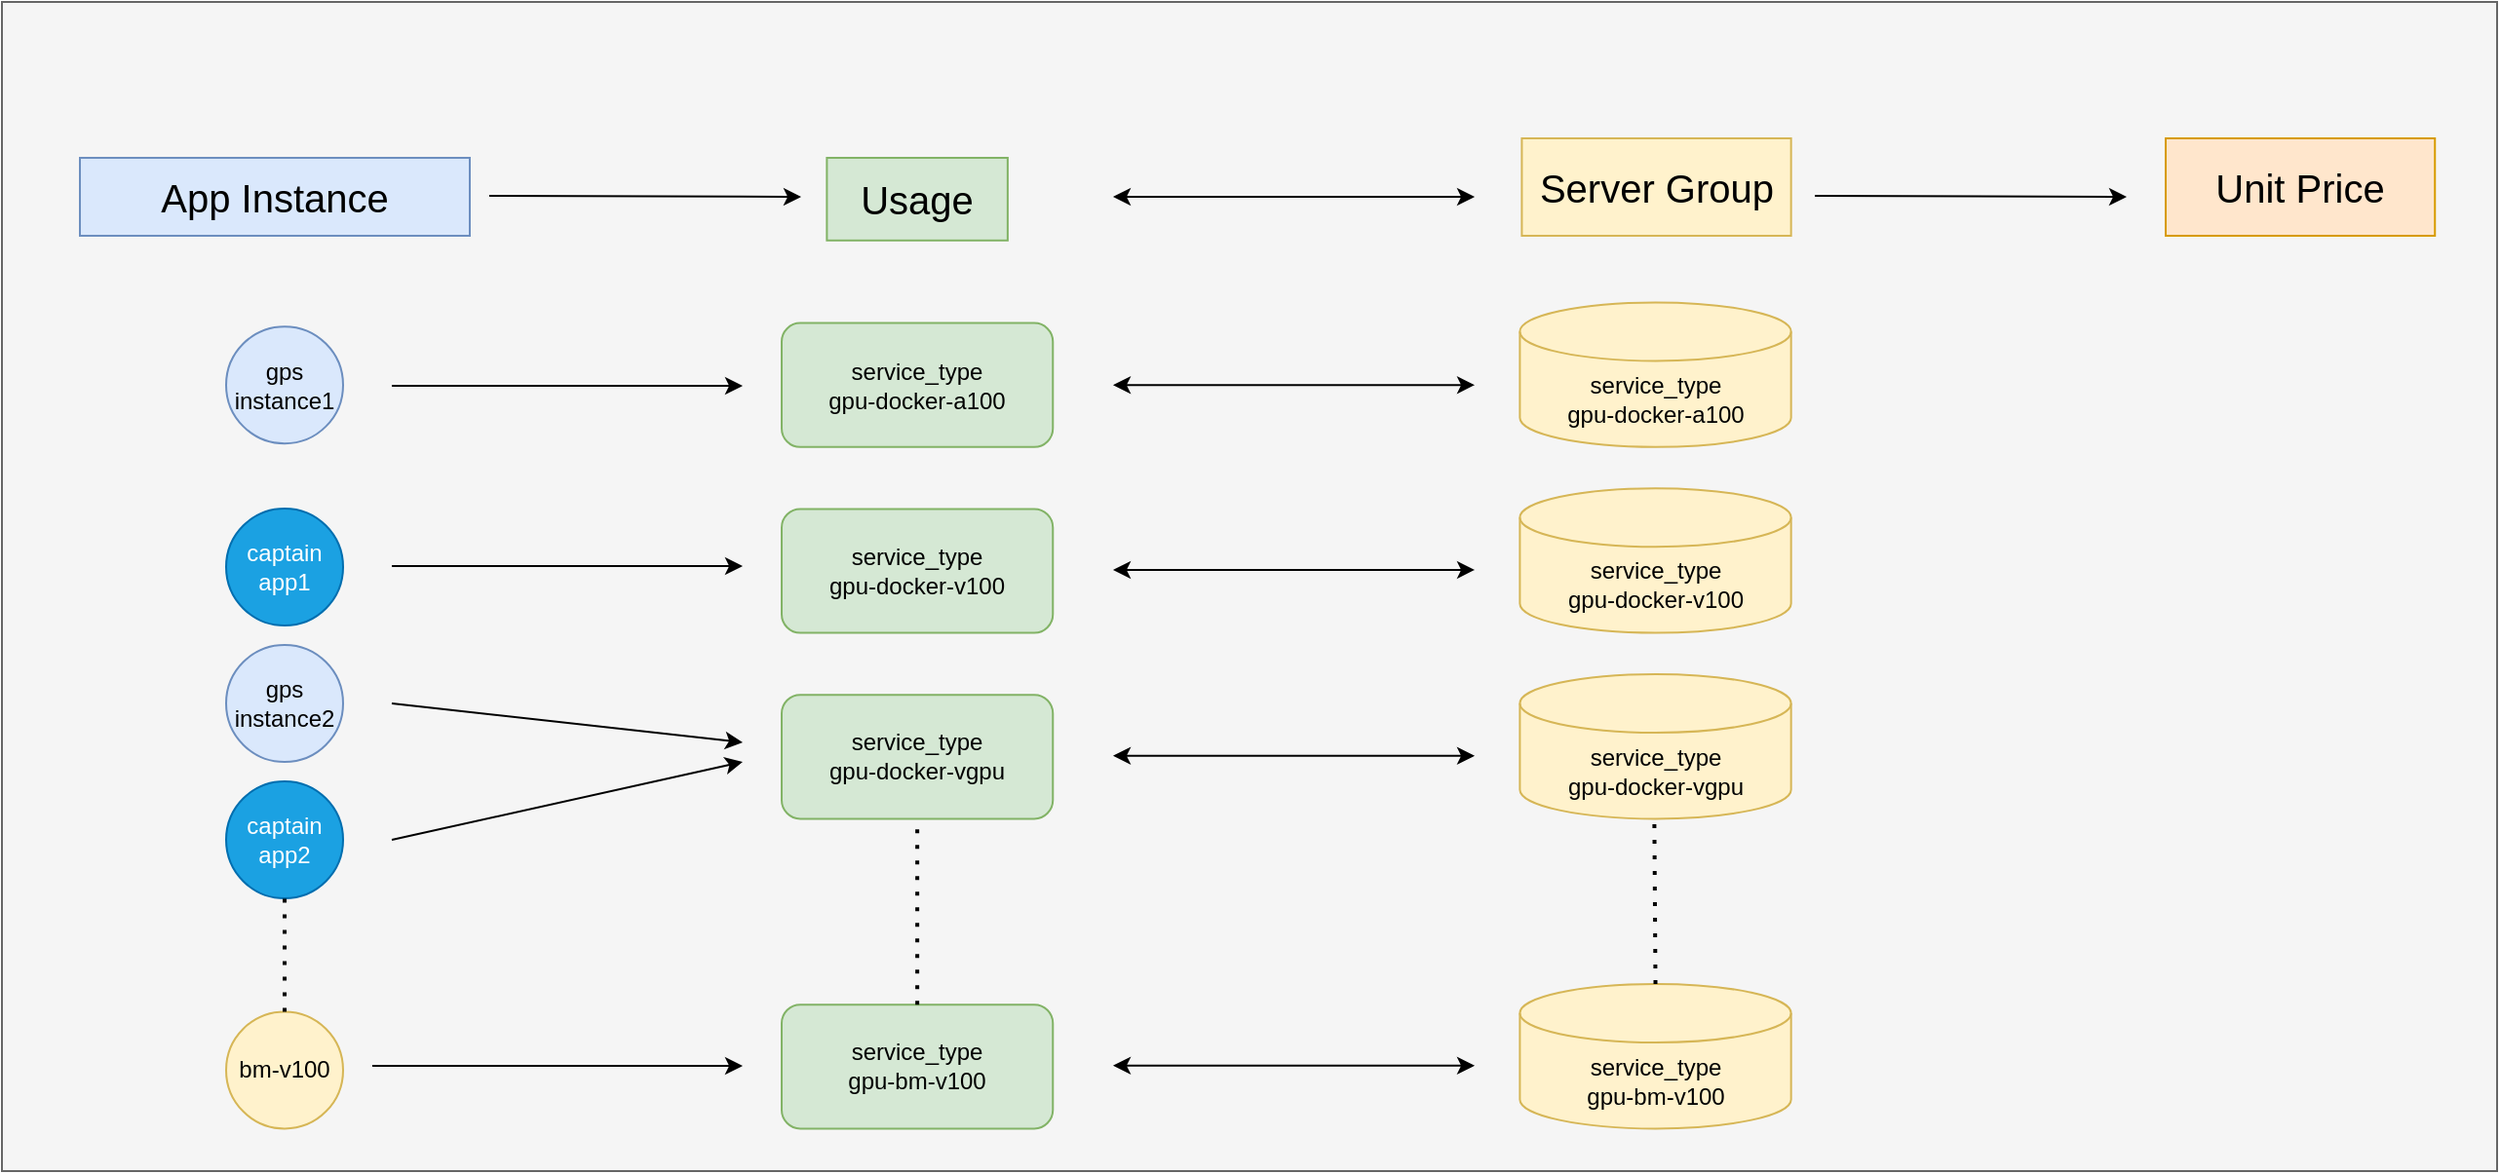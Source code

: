 <mxfile version="21.3.0" type="github">
  <diagram name="Page-1" id="6a6OOwxo6Y9_htjvIanm">
    <mxGraphModel dx="1434" dy="802" grid="1" gridSize="10" guides="1" tooltips="1" connect="1" arrows="1" fold="1" page="1" pageScale="1" pageWidth="850" pageHeight="1100" math="0" shadow="0">
      <root>
        <mxCell id="0" />
        <mxCell id="1" parent="0" />
        <mxCell id="-UJmYH7cU9t-iPEf6zQ2-1" value="" style="rounded=0;whiteSpace=wrap;html=1;fillColor=#f5f5f5;fontColor=#333333;strokeColor=#666666;" parent="1" vertex="1">
          <mxGeometry x="280" y="40" width="1280" height="600" as="geometry" />
        </mxCell>
        <mxCell id="wqtQaAzmY_qlGZJuY417-5" value="" style="group" parent="1" vertex="1" connectable="0">
          <mxGeometry x="849.999" y="120" width="347.826" height="498.2" as="geometry" />
        </mxCell>
        <mxCell id="UZ_lWxhkcz9oKxHN5GgZ-26" value="" style="endArrow=classic;startArrow=classic;html=1;rounded=0;" parent="wqtQaAzmY_qlGZJuY417-5" edge="1">
          <mxGeometry width="50" height="50" relative="1" as="geometry">
            <mxPoint y="116.6" as="sourcePoint" />
            <mxPoint x="185.507" y="116.6" as="targetPoint" />
          </mxGeometry>
        </mxCell>
        <mxCell id="UZ_lWxhkcz9oKxHN5GgZ-27" value="" style="endArrow=classic;startArrow=classic;html=1;rounded=0;" parent="wqtQaAzmY_qlGZJuY417-5" edge="1">
          <mxGeometry width="50" height="50" relative="1" as="geometry">
            <mxPoint y="211.47" as="sourcePoint" />
            <mxPoint x="185.507" y="211.47" as="targetPoint" />
          </mxGeometry>
        </mxCell>
        <mxCell id="UZ_lWxhkcz9oKxHN5GgZ-28" value="" style="endArrow=classic;startArrow=classic;html=1;rounded=0;" parent="wqtQaAzmY_qlGZJuY417-5" edge="1">
          <mxGeometry width="50" height="50" relative="1" as="geometry">
            <mxPoint y="306.87" as="sourcePoint" />
            <mxPoint x="185.507" y="306.87" as="targetPoint" />
          </mxGeometry>
        </mxCell>
        <mxCell id="UZ_lWxhkcz9oKxHN5GgZ-29" value="" style="endArrow=classic;startArrow=classic;html=1;rounded=0;" parent="wqtQaAzmY_qlGZJuY417-5" edge="1">
          <mxGeometry width="50" height="50" relative="1" as="geometry">
            <mxPoint y="465.87" as="sourcePoint" />
            <mxPoint x="185.507" y="465.87" as="targetPoint" />
          </mxGeometry>
        </mxCell>
        <mxCell id="wqtQaAzmY_qlGZJuY417-4" value="" style="group" parent="wqtQaAzmY_qlGZJuY417-5" vertex="1" connectable="0">
          <mxGeometry x="208.696" width="139.13" height="498.2" as="geometry" />
        </mxCell>
        <mxCell id="UZ_lWxhkcz9oKxHN5GgZ-14" value="service_type&lt;br&gt;gpu-docker-a100" style="shape=cylinder3;whiteSpace=wrap;html=1;boundedLbl=1;backgroundOutline=1;size=15;fillColor=#fff2cc;strokeColor=#d6b656;" parent="wqtQaAzmY_qlGZJuY417-4" vertex="1">
          <mxGeometry y="74.2" width="139.13" height="74.2" as="geometry" />
        </mxCell>
        <mxCell id="UZ_lWxhkcz9oKxHN5GgZ-22" value="service_type&lt;br&gt;gpu-docker-v100" style="shape=cylinder3;whiteSpace=wrap;html=1;boundedLbl=1;backgroundOutline=1;size=15;fillColor=#fff2cc;strokeColor=#d6b656;" parent="wqtQaAzmY_qlGZJuY417-4" vertex="1">
          <mxGeometry y="169.6" width="139.13" height="74.2" as="geometry" />
        </mxCell>
        <mxCell id="UZ_lWxhkcz9oKxHN5GgZ-23" value="service_type&lt;br&gt;gpu-docker-vgpu" style="shape=cylinder3;whiteSpace=wrap;html=1;boundedLbl=1;backgroundOutline=1;size=15;fillColor=#fff2cc;strokeColor=#d6b656;" parent="wqtQaAzmY_qlGZJuY417-4" vertex="1">
          <mxGeometry y="265" width="139.13" height="74.2" as="geometry" />
        </mxCell>
        <mxCell id="UZ_lWxhkcz9oKxHN5GgZ-24" value="service_type&lt;br&gt;gpu-bm-v100" style="shape=cylinder3;whiteSpace=wrap;html=1;boundedLbl=1;backgroundOutline=1;size=15;fillColor=#fff2cc;strokeColor=#d6b656;" parent="wqtQaAzmY_qlGZJuY417-4" vertex="1">
          <mxGeometry y="424" width="139.13" height="74.2" as="geometry" />
        </mxCell>
        <mxCell id="UZ_lWxhkcz9oKxHN5GgZ-25" value="" style="endArrow=none;dashed=1;html=1;dashPattern=1 3;strokeWidth=2;rounded=0;entryX=0.5;entryY=1;entryDx=0;entryDy=0;" parent="wqtQaAzmY_qlGZJuY417-4" edge="1">
          <mxGeometry width="50" height="50" relative="1" as="geometry">
            <mxPoint x="69.565" y="424" as="sourcePoint" />
            <mxPoint x="68.986" y="339.2" as="targetPoint" />
          </mxGeometry>
        </mxCell>
        <mxCell id="UZ_lWxhkcz9oKxHN5GgZ-20" value="Server Group" style="text;html=1;strokeColor=#d6b656;fillColor=#fff2cc;align=center;verticalAlign=middle;whiteSpace=wrap;rounded=0;strokeWidth=1;fontSize=20;fontStyle=0" parent="wqtQaAzmY_qlGZJuY417-4" vertex="1">
          <mxGeometry x="1.006" y="-10" width="138.12" height="50" as="geometry" />
        </mxCell>
        <mxCell id="wqtQaAzmY_qlGZJuY417-12" value="" style="endArrow=classic;startArrow=classic;html=1;rounded=0;" parent="wqtQaAzmY_qlGZJuY417-5" edge="1">
          <mxGeometry width="50" height="50" relative="1" as="geometry">
            <mxPoint y="20.0" as="sourcePoint" />
            <mxPoint x="185.507" y="20.0" as="targetPoint" />
          </mxGeometry>
        </mxCell>
        <mxCell id="wqtQaAzmY_qlGZJuY417-7" value="" style="group" parent="1" vertex="1" connectable="0">
          <mxGeometry x="680" y="120" width="139.13" height="498.2" as="geometry" />
        </mxCell>
        <mxCell id="UZ_lWxhkcz9oKxHN5GgZ-2" value="service_type&lt;br&gt;gpu-docker-a100" style="rounded=1;whiteSpace=wrap;html=1;fillColor=#d5e8d4;strokeColor=#82b366;" parent="wqtQaAzmY_qlGZJuY417-7" vertex="1">
          <mxGeometry y="84.8" width="139.13" height="63.6" as="geometry" />
        </mxCell>
        <mxCell id="UZ_lWxhkcz9oKxHN5GgZ-3" value="service_type&lt;br&gt;gpu-docker-v100" style="rounded=1;whiteSpace=wrap;html=1;fillColor=#d5e8d4;strokeColor=#82b366;" parent="wqtQaAzmY_qlGZJuY417-7" vertex="1">
          <mxGeometry y="180.2" width="139.13" height="63.6" as="geometry" />
        </mxCell>
        <mxCell id="UZ_lWxhkcz9oKxHN5GgZ-6" value="service_type&lt;br&gt;gpu-docker-vgpu" style="rounded=1;whiteSpace=wrap;html=1;fillColor=#d5e8d4;strokeColor=#82b366;" parent="wqtQaAzmY_qlGZJuY417-7" vertex="1">
          <mxGeometry y="275.6" width="139.13" height="63.6" as="geometry" />
        </mxCell>
        <mxCell id="UZ_lWxhkcz9oKxHN5GgZ-7" value="service_type&lt;br&gt;gpu-bm-v100" style="rounded=1;whiteSpace=wrap;html=1;fillColor=#d5e8d4;strokeColor=#82b366;" parent="wqtQaAzmY_qlGZJuY417-7" vertex="1">
          <mxGeometry y="434.6" width="139.13" height="63.6" as="geometry" />
        </mxCell>
        <mxCell id="UZ_lWxhkcz9oKxHN5GgZ-10" value="Usage" style="text;html=1;strokeColor=#82b366;fillColor=#d5e8d4;align=center;verticalAlign=middle;whiteSpace=wrap;rounded=0;strokeWidth=1;fontSize=20;fontStyle=0" parent="wqtQaAzmY_qlGZJuY417-7" vertex="1">
          <mxGeometry x="23.188" width="92.754" height="42.4" as="geometry" />
        </mxCell>
        <mxCell id="UZ_lWxhkcz9oKxHN5GgZ-11" value="" style="endArrow=none;dashed=1;html=1;dashPattern=1 3;strokeWidth=2;rounded=0;exitX=0.5;exitY=0;exitDx=0;exitDy=0;entryX=0.5;entryY=1;entryDx=0;entryDy=0;" parent="wqtQaAzmY_qlGZJuY417-7" source="UZ_lWxhkcz9oKxHN5GgZ-7" target="UZ_lWxhkcz9oKxHN5GgZ-6" edge="1">
          <mxGeometry width="50" height="50" relative="1" as="geometry">
            <mxPoint x="69.565" y="424" as="sourcePoint" />
            <mxPoint x="69.565" y="360.4" as="targetPoint" />
          </mxGeometry>
        </mxCell>
        <mxCell id="wqtQaAzmY_qlGZJuY417-9" value="App Instance" style="text;html=1;strokeColor=#6c8ebf;fillColor=#dae8fc;align=center;verticalAlign=middle;whiteSpace=wrap;rounded=0;strokeWidth=1;fontSize=20;fontStyle=0" parent="1" vertex="1">
          <mxGeometry x="320" y="120" width="200" height="40" as="geometry" />
        </mxCell>
        <mxCell id="wqtQaAzmY_qlGZJuY417-11" value="gps instance1" style="ellipse;whiteSpace=wrap;html=1;aspect=fixed;fillColor=#dae8fc;strokeColor=#6c8ebf;" parent="1" vertex="1">
          <mxGeometry x="395" y="206.6" width="60" height="60" as="geometry" />
        </mxCell>
        <mxCell id="fYUKvo4O5BkE0VqFEnyK-1" value="captain&lt;br&gt;app1" style="ellipse;whiteSpace=wrap;html=1;aspect=fixed;fillColor=#1ba1e2;strokeColor=#006EAF;fontColor=#ffffff;" vertex="1" parent="1">
          <mxGeometry x="395" y="300" width="60" height="60" as="geometry" />
        </mxCell>
        <mxCell id="fYUKvo4O5BkE0VqFEnyK-2" value="gps&lt;br&gt;instance2" style="ellipse;whiteSpace=wrap;html=1;aspect=fixed;fillColor=#dae8fc;strokeColor=#6c8ebf;" vertex="1" parent="1">
          <mxGeometry x="395" y="370" width="60" height="60" as="geometry" />
        </mxCell>
        <mxCell id="fYUKvo4O5BkE0VqFEnyK-3" value="captain&lt;br&gt;app2" style="ellipse;whiteSpace=wrap;html=1;aspect=fixed;fillColor=#1ba1e2;strokeColor=#006EAF;fontColor=#ffffff;" vertex="1" parent="1">
          <mxGeometry x="395" y="440" width="60" height="60" as="geometry" />
        </mxCell>
        <mxCell id="fYUKvo4O5BkE0VqFEnyK-12" value="bm-v100" style="ellipse;whiteSpace=wrap;html=1;aspect=fixed;fillColor=#fff2cc;strokeColor=#d6b656;" vertex="1" parent="1">
          <mxGeometry x="395" y="558.2" width="60" height="60" as="geometry" />
        </mxCell>
        <mxCell id="fYUKvo4O5BkE0VqFEnyK-15" value="" style="endArrow=classic;html=1;rounded=0;" edge="1" parent="1">
          <mxGeometry width="50" height="50" relative="1" as="geometry">
            <mxPoint x="480" y="329.5" as="sourcePoint" />
            <mxPoint x="660" y="329.5" as="targetPoint" />
          </mxGeometry>
        </mxCell>
        <mxCell id="fYUKvo4O5BkE0VqFEnyK-16" value="" style="endArrow=classic;html=1;rounded=0;" edge="1" parent="1">
          <mxGeometry width="50" height="50" relative="1" as="geometry">
            <mxPoint x="530" y="139.5" as="sourcePoint" />
            <mxPoint x="690" y="140" as="targetPoint" />
          </mxGeometry>
        </mxCell>
        <mxCell id="fYUKvo4O5BkE0VqFEnyK-17" value="" style="endArrow=classic;html=1;rounded=0;" edge="1" parent="1">
          <mxGeometry width="50" height="50" relative="1" as="geometry">
            <mxPoint x="480" y="400" as="sourcePoint" />
            <mxPoint x="660" y="420" as="targetPoint" />
          </mxGeometry>
        </mxCell>
        <mxCell id="fYUKvo4O5BkE0VqFEnyK-19" value="" style="endArrow=classic;html=1;rounded=0;" edge="1" parent="1">
          <mxGeometry width="50" height="50" relative="1" as="geometry">
            <mxPoint x="480" y="470" as="sourcePoint" />
            <mxPoint x="660" y="430" as="targetPoint" />
          </mxGeometry>
        </mxCell>
        <mxCell id="fYUKvo4O5BkE0VqFEnyK-20" value="" style="endArrow=classic;html=1;rounded=0;" edge="1" parent="1">
          <mxGeometry width="50" height="50" relative="1" as="geometry">
            <mxPoint x="480" y="237" as="sourcePoint" />
            <mxPoint x="660" y="237" as="targetPoint" />
          </mxGeometry>
        </mxCell>
        <mxCell id="fYUKvo4O5BkE0VqFEnyK-21" value="" style="endArrow=classic;html=1;rounded=0;" edge="1" parent="1">
          <mxGeometry width="50" height="50" relative="1" as="geometry">
            <mxPoint x="470" y="586" as="sourcePoint" />
            <mxPoint x="660" y="586" as="targetPoint" />
          </mxGeometry>
        </mxCell>
        <mxCell id="fYUKvo4O5BkE0VqFEnyK-25" value="Unit Price" style="text;html=1;strokeColor=#d79b00;fillColor=#ffe6cc;align=center;verticalAlign=middle;whiteSpace=wrap;rounded=0;strokeWidth=1;fontSize=20;fontStyle=0" vertex="1" parent="1">
          <mxGeometry x="1390" y="110" width="138.12" height="50" as="geometry" />
        </mxCell>
        <mxCell id="fYUKvo4O5BkE0VqFEnyK-26" value="" style="endArrow=none;dashed=1;html=1;dashPattern=1 3;strokeWidth=2;rounded=0;exitX=0.5;exitY=0;exitDx=0;exitDy=0;entryX=0.5;entryY=1;entryDx=0;entryDy=0;" edge="1" parent="1" source="fYUKvo4O5BkE0VqFEnyK-12" target="fYUKvo4O5BkE0VqFEnyK-3">
          <mxGeometry width="50" height="50" relative="1" as="geometry">
            <mxPoint x="760" y="565" as="sourcePoint" />
            <mxPoint x="760" y="469" as="targetPoint" />
          </mxGeometry>
        </mxCell>
        <mxCell id="fYUKvo4O5BkE0VqFEnyK-27" value="" style="endArrow=classic;html=1;rounded=0;" edge="1" parent="1">
          <mxGeometry width="50" height="50" relative="1" as="geometry">
            <mxPoint x="1210" y="139.5" as="sourcePoint" />
            <mxPoint x="1370" y="140" as="targetPoint" />
          </mxGeometry>
        </mxCell>
      </root>
    </mxGraphModel>
  </diagram>
</mxfile>
